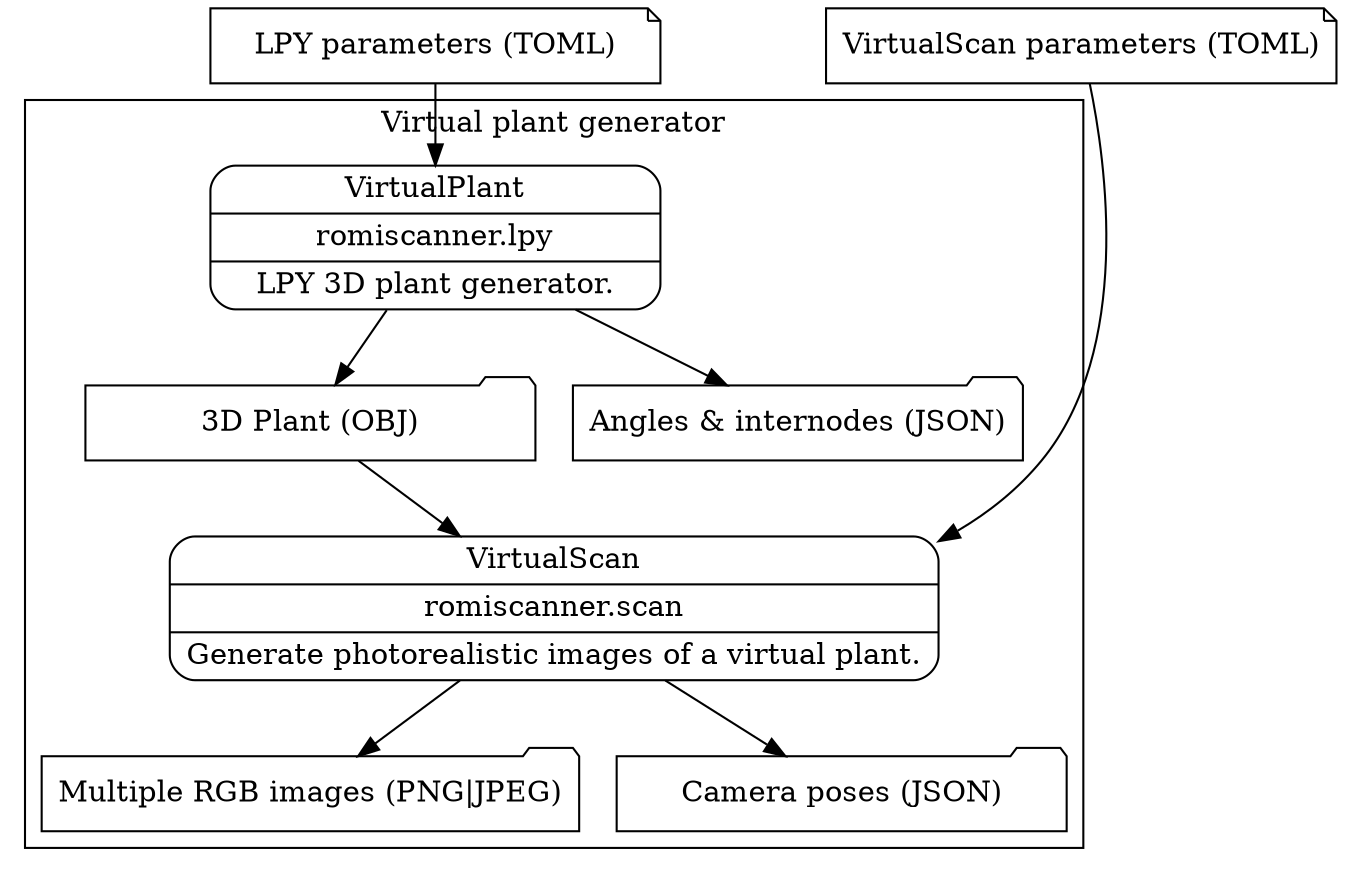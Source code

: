 digraph G{
    node[shape=record width=3]
    subgraph level0{
        lpy_input [label="LPY parameters (TOML)" shape=note];
        vs_input [label="VirtualScan parameters (TOML)" shape=note];
        {rank=same; lpy_input, vs_input}
    }
    subgraph cluster_level1{
        label ="Virtual plant generator";
        virtualplant_task [label="{<f0> VirtualPlant|<f1> romiscanner.lpy|<f2> LPY 3D plant generator.\n}" shape=Mrecord];
        virtualplant_out1 [label="3D Plant (OBJ)" shape=folder];
        virtualplant_out2 [label="Angles & internodes (JSON)" shape=folder];
        virtualscan_task [label="{<f0> VirtualScan|<f1> romiscanner.scan|<f2> Generate photorealistic images of a virtual plant.\n}" shape=Mrecord];
        virtualscan_out1 [label="Multiple RGB images (PNG|JPEG)" shape=folder];
        virtualscan_out2 [label="Camera poses (JSON)" shape=folder];
    }
    lpy_input -> virtualplant_task;
    vs_input -> virtualscan_task;
    virtualplant_task -> virtualplant_out1;
    virtualplant_task -> virtualplant_out2;
    virtualplant_out1 -> virtualscan_task;
    virtualscan_task -> virtualscan_out1;
    virtualscan_task -> virtualscan_out2;
}
